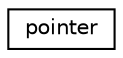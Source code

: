 digraph "Graphical Class Hierarchy"
{
  edge [fontname="Helvetica",fontsize="10",labelfontname="Helvetica",labelfontsize="10"];
  node [fontname="Helvetica",fontsize="10",shape=record];
  rankdir="LR";
  Node1 [label="pointer",height=0.2,width=0.4,color="black", fillcolor="white", style="filled",URL="$structpointer.html"];
}
